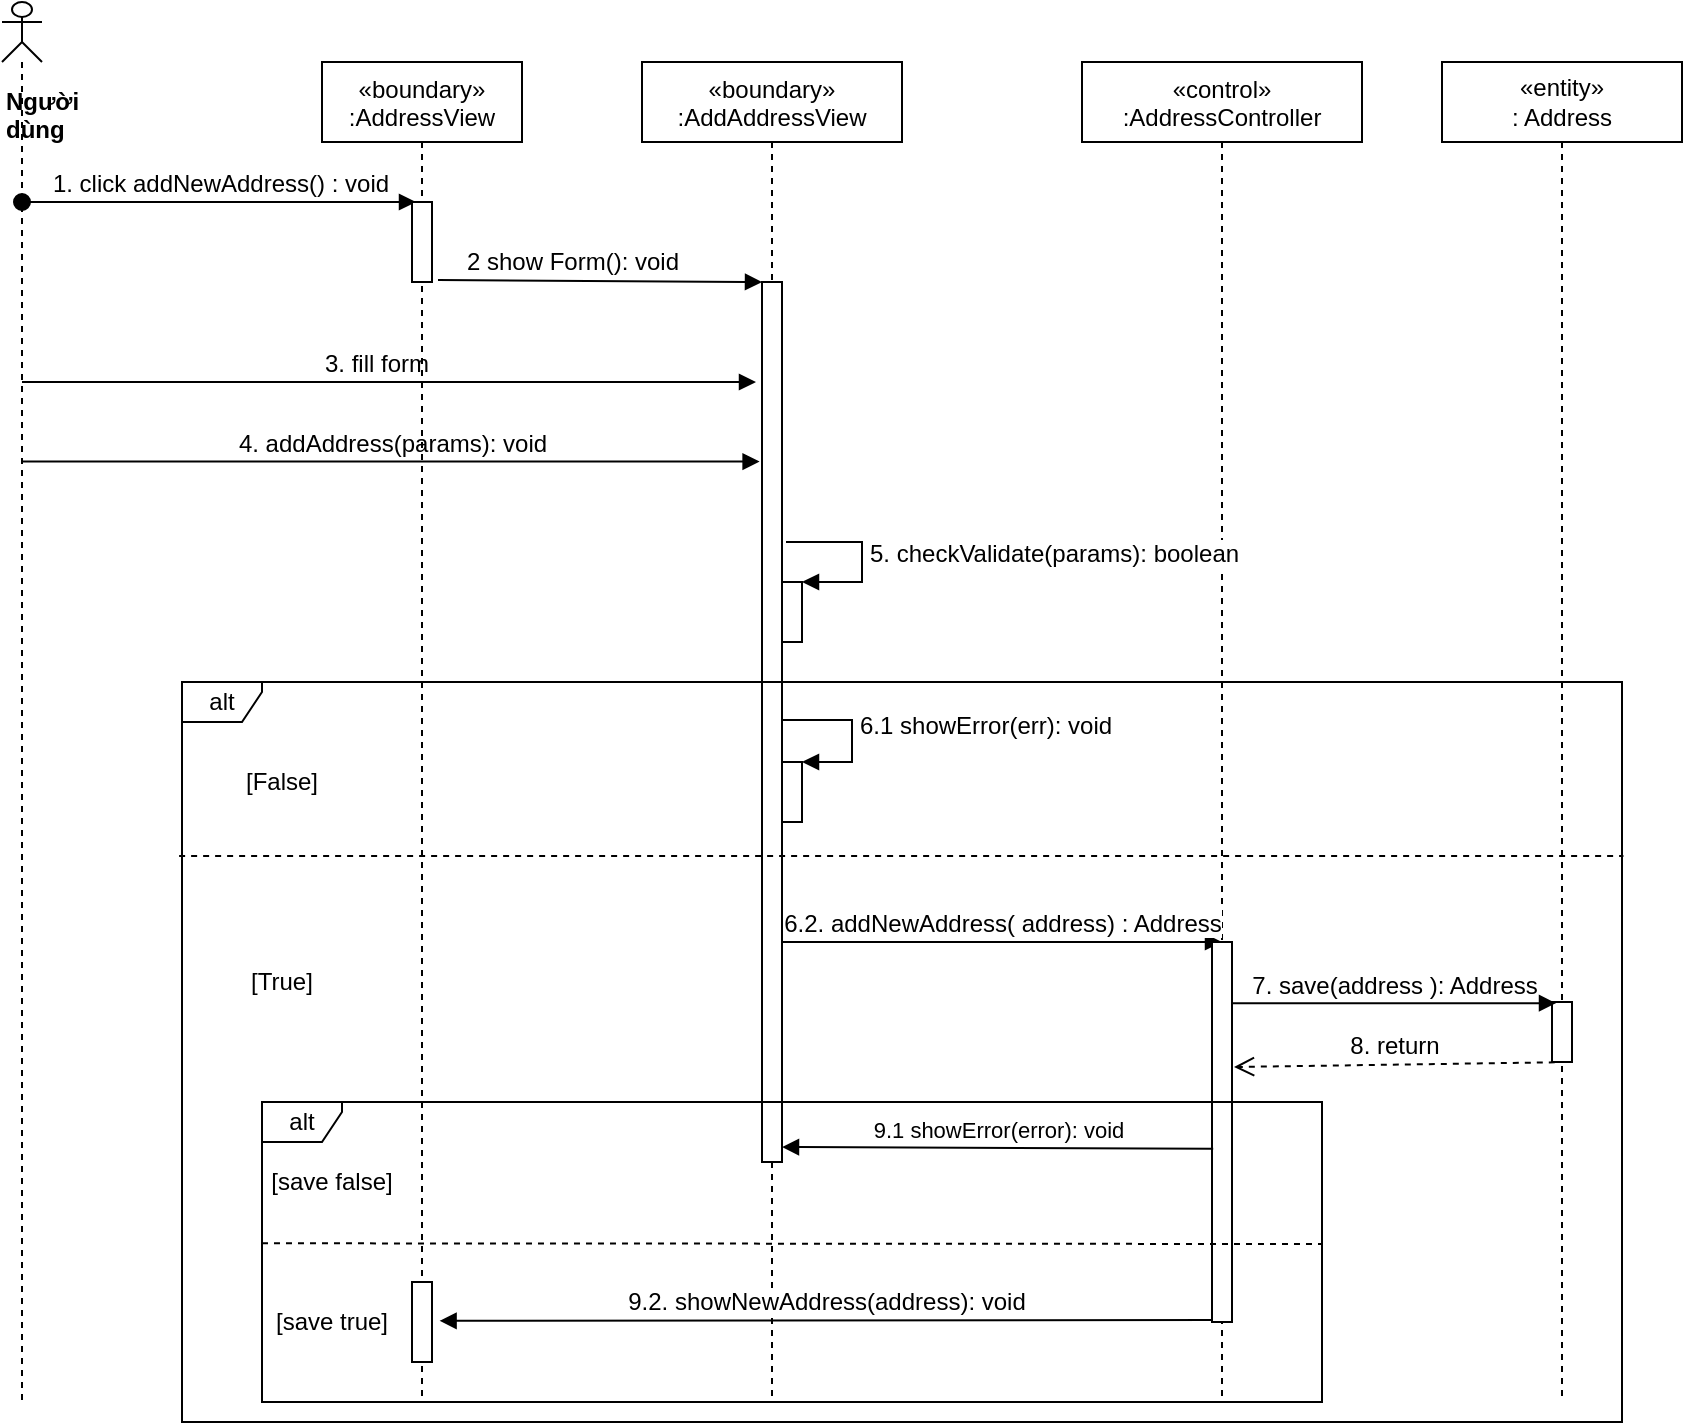 <mxfile version="14.8.2" type="device"><diagram id="kgpKYQtTHZ0yAKxKKP6v" name="Page-1"><mxGraphModel dx="1038" dy="521" grid="1" gridSize="10" guides="1" tooltips="1" connect="1" arrows="1" fold="1" page="1" pageScale="1" pageWidth="850" pageHeight="1100" math="0" shadow="0"><root><mxCell id="0"/><mxCell id="1" parent="0"/><mxCell id="tn5aEhugTk_c0QyDxKy8-18" value="«boundary»&#10;:AddAddressView" style="shape=umlLifeline;perimeter=lifelinePerimeter;container=1;collapsible=0;recursiveResize=0;rounded=0;shadow=0;strokeWidth=1;" parent="1" vertex="1"><mxGeometry x="330" y="80" width="130" height="670" as="geometry"/></mxCell><mxCell id="tn5aEhugTk_c0QyDxKy8-25" value="" style="html=1;points=[];perimeter=orthogonalPerimeter;" parent="tn5aEhugTk_c0QyDxKy8-18" vertex="1"><mxGeometry x="60" y="110" width="10" height="440" as="geometry"/></mxCell><mxCell id="tn5aEhugTk_c0QyDxKy8-26" value="«control»&#10;:AddressController" style="shape=umlLifeline;perimeter=lifelinePerimeter;container=1;collapsible=0;recursiveResize=0;rounded=0;shadow=0;strokeWidth=1;size=40;" parent="1" vertex="1"><mxGeometry x="550" y="80" width="140" height="670" as="geometry"/></mxCell><mxCell id="tn5aEhugTk_c0QyDxKy8-30" value="&lt;div&gt;&lt;b&gt;Người dùng&lt;/b&gt;&lt;/div&gt;" style="shape=umlLifeline;participant=umlActor;perimeter=lifelinePerimeter;whiteSpace=wrap;html=1;container=1;collapsible=0;recursiveResize=0;verticalAlign=top;spacingTop=36;outlineConnect=0;align=left;size=30;" parent="1" vertex="1"><mxGeometry x="10" y="50" width="20" height="700" as="geometry"/></mxCell><mxCell id="tn5aEhugTk_c0QyDxKy8-35" value="&lt;font style=&quot;font-size: 12px&quot;&gt;1. click addNewAddress() : void&lt;/font&gt;" style="html=1;verticalAlign=bottom;startArrow=oval;startFill=1;endArrow=block;startSize=8;entryX=0.2;entryY=0;entryDx=0;entryDy=0;entryPerimeter=0;" parent="1" source="tn5aEhugTk_c0QyDxKy8-30" target="tK0a4CMOvlRKk89sOI0B-2" edge="1"><mxGeometry width="60" relative="1" as="geometry"><mxPoint x="390" y="220" as="sourcePoint"/><mxPoint x="450" y="220" as="targetPoint"/></mxGeometry></mxCell><mxCell id="tn5aEhugTk_c0QyDxKy8-36" value="&lt;font style=&quot;font-size: 12px&quot;&gt;3. fill form&lt;/font&gt;" style="html=1;verticalAlign=bottom;endArrow=block;" parent="1" source="tn5aEhugTk_c0QyDxKy8-30" edge="1"><mxGeometry x="-0.037" width="80" relative="1" as="geometry"><mxPoint x="380" y="220" as="sourcePoint"/><mxPoint x="387" y="240" as="targetPoint"/><mxPoint as="offset"/></mxGeometry></mxCell><mxCell id="tn5aEhugTk_c0QyDxKy8-37" value="&lt;font style=&quot;font-size: 12px&quot;&gt;4. addAddress(params): void&lt;/font&gt;" style="html=1;verticalAlign=bottom;endArrow=block;entryX=-0.12;entryY=0.204;entryDx=0;entryDy=0;entryPerimeter=0;" parent="1" source="tn5aEhugTk_c0QyDxKy8-30" target="tn5aEhugTk_c0QyDxKy8-25" edge="1"><mxGeometry width="80" relative="1" as="geometry"><mxPoint x="380" y="320" as="sourcePoint"/><mxPoint x="320" y="243" as="targetPoint"/></mxGeometry></mxCell><mxCell id="tn5aEhugTk_c0QyDxKy8-38" value="&lt;font style=&quot;font-size: 12px&quot;&gt;6.2. addNewAddress( address) : Address&lt;/font&gt;" style="html=1;verticalAlign=bottom;endArrow=block;entryX=0.5;entryY=0;entryDx=0;entryDy=0;entryPerimeter=0;" parent="1" source="tn5aEhugTk_c0QyDxKy8-25" target="tn5aEhugTk_c0QyDxKy8-27" edge="1"><mxGeometry width="80" relative="1" as="geometry"><mxPoint x="350" y="360" as="sourcePoint"/><mxPoint x="460" y="320" as="targetPoint"/></mxGeometry></mxCell><mxCell id="tn5aEhugTk_c0QyDxKy8-39" value="&lt;span&gt;«entity»&lt;br&gt;&lt;/span&gt;: Address" style="shape=umlLifeline;perimeter=lifelinePerimeter;whiteSpace=wrap;html=1;container=1;collapsible=0;recursiveResize=0;outlineConnect=0;" parent="1" vertex="1"><mxGeometry x="730" y="80" width="120" height="670" as="geometry"/></mxCell><mxCell id="tn5aEhugTk_c0QyDxKy8-40" value="" style="points=[];perimeter=orthogonalPerimeter;rounded=0;shadow=0;strokeWidth=1;" parent="tn5aEhugTk_c0QyDxKy8-39" vertex="1"><mxGeometry x="55" y="470" width="10" height="30" as="geometry"/></mxCell><mxCell id="tn5aEhugTk_c0QyDxKy8-43" value="&lt;font style=&quot;font-size: 12px&quot;&gt;7. save(address ): Address&lt;/font&gt;" style="html=1;verticalAlign=bottom;endArrow=block;exitX=0.94;exitY=0.161;exitDx=0;exitDy=0;exitPerimeter=0;entryX=0.2;entryY=0.02;entryDx=0;entryDy=0;entryPerimeter=0;" parent="1" source="tn5aEhugTk_c0QyDxKy8-27" target="tn5aEhugTk_c0QyDxKy8-40" edge="1"><mxGeometry width="80" relative="1" as="geometry"><mxPoint x="590" y="400" as="sourcePoint"/><mxPoint x="750" y="500" as="targetPoint"/></mxGeometry></mxCell><mxCell id="tn5aEhugTk_c0QyDxKy8-44" value="&lt;font style=&quot;font-size: 12px&quot;&gt;8. return&lt;/font&gt;" style="html=1;verticalAlign=bottom;endArrow=open;dashed=1;endSize=8;entryX=1.1;entryY=0.329;entryDx=0;entryDy=0;entryPerimeter=0;exitX=0.14;exitY=1.005;exitDx=0;exitDy=0;exitPerimeter=0;" parent="1" source="tn5aEhugTk_c0QyDxKy8-40" target="tn5aEhugTk_c0QyDxKy8-27" edge="1"><mxGeometry relative="1" as="geometry"><mxPoint x="790" y="540" as="sourcePoint"/><mxPoint x="640" y="540" as="targetPoint"/></mxGeometry></mxCell><mxCell id="tK0a4CMOvlRKk89sOI0B-1" value="«boundary»&#10;:AddressView" style="shape=umlLifeline;perimeter=lifelinePerimeter;container=1;collapsible=0;recursiveResize=0;rounded=0;shadow=0;strokeWidth=1;" parent="1" vertex="1"><mxGeometry x="170" y="80" width="100" height="670" as="geometry"/></mxCell><mxCell id="tK0a4CMOvlRKk89sOI0B-2" value="" style="points=[];perimeter=orthogonalPerimeter;rounded=0;shadow=0;strokeWidth=1;" parent="tK0a4CMOvlRKk89sOI0B-1" vertex="1"><mxGeometry x="45" y="70" width="10" height="40" as="geometry"/></mxCell><mxCell id="tK0a4CMOvlRKk89sOI0B-10" value=".&amp;nbsp;" style="html=1;verticalAlign=bottom;endArrow=block;entryX=0;entryY=0;entryDx=0;entryDy=0;entryPerimeter=0;exitX=1.3;exitY=0.975;exitDx=0;exitDy=0;exitPerimeter=0;" parent="1" source="tK0a4CMOvlRKk89sOI0B-2" target="tn5aEhugTk_c0QyDxKy8-25" edge="1"><mxGeometry width="80" relative="1" as="geometry"><mxPoint x="220" y="180" as="sourcePoint"/><mxPoint x="327" y="183.2" as="targetPoint"/></mxGeometry></mxCell><mxCell id="tK0a4CMOvlRKk89sOI0B-16" value="&lt;font style=&quot;font-size: 12px&quot;&gt;2 show Form(): void&lt;/font&gt;" style="edgeLabel;html=1;align=center;verticalAlign=middle;resizable=0;points=[];" parent="tK0a4CMOvlRKk89sOI0B-10" vertex="1" connectable="0"><mxGeometry x="-0.344" y="-2" relative="1" as="geometry"><mxPoint x="14" y="-12" as="offset"/></mxGeometry></mxCell><mxCell id="tK0a4CMOvlRKk89sOI0B-11" value="" style="html=1;points=[];perimeter=orthogonalPerimeter;" parent="1" vertex="1"><mxGeometry x="400" y="340" width="10" height="30" as="geometry"/></mxCell><mxCell id="tK0a4CMOvlRKk89sOI0B-12" value="&lt;font style=&quot;font-size: 12px&quot;&gt;5. checkValidate(params): boolean&lt;/font&gt;" style="edgeStyle=orthogonalEdgeStyle;html=1;align=left;spacingLeft=2;endArrow=block;rounded=0;entryX=1;entryY=0;" parent="1" target="tK0a4CMOvlRKk89sOI0B-11" edge="1"><mxGeometry relative="1" as="geometry"><mxPoint x="402" y="320" as="sourcePoint"/><Array as="points"><mxPoint x="402" y="320"/><mxPoint x="440" y="320"/><mxPoint x="440" y="340"/></Array></mxGeometry></mxCell><mxCell id="tK0a4CMOvlRKk89sOI0B-14" value="alt" style="shape=umlFrame;whiteSpace=wrap;html=1;width=40;height=20;" parent="1" vertex="1"><mxGeometry x="100" y="390" width="720" height="370" as="geometry"/></mxCell><mxCell id="tn5aEhugTk_c0QyDxKy8-27" value="" style="points=[];perimeter=orthogonalPerimeter;rounded=0;shadow=0;strokeWidth=1;" parent="1" vertex="1"><mxGeometry x="615" y="520" width="10" height="190" as="geometry"/></mxCell><mxCell id="tK0a4CMOvlRKk89sOI0B-17" value="" style="html=1;points=[];perimeter=orthogonalPerimeter;" parent="1" vertex="1"><mxGeometry x="215" y="690" width="10" height="40" as="geometry"/></mxCell><mxCell id="tK0a4CMOvlRKk89sOI0B-20" value="alt" style="shape=umlFrame;whiteSpace=wrap;html=1;width=40;height=20;" parent="1" vertex="1"><mxGeometry x="140" y="600" width="530" height="150" as="geometry"/></mxCell><mxCell id="k5iwsveQbGhEzBxgG189-1" value="&lt;font style=&quot;font-size: 12px&quot;&gt;9.2. showNewAddress(address): void&lt;/font&gt;" style="html=1;verticalAlign=bottom;endArrow=block;entryX=1.38;entryY=0.485;entryDx=0;entryDy=0;entryPerimeter=0;exitX=0.02;exitY=0.995;exitDx=0;exitDy=0;exitPerimeter=0;" parent="1" target="tK0a4CMOvlRKk89sOI0B-17" edge="1" source="tn5aEhugTk_c0QyDxKy8-27"><mxGeometry width="80" relative="1" as="geometry"><mxPoint x="606" y="639" as="sourcePoint"/><mxPoint x="430" y="520" as="targetPoint"/></mxGeometry></mxCell><mxCell id="IfyH3t2OehupbN69udhn-1" value="" style="html=1;points=[];perimeter=orthogonalPerimeter;" vertex="1" parent="1"><mxGeometry x="400" y="430" width="10" height="30" as="geometry"/></mxCell><mxCell id="IfyH3t2OehupbN69udhn-2" value="&lt;span style=&quot;font-size: 12px ; text-align: center&quot;&gt;6.1 showError(err): void&lt;/span&gt;" style="edgeStyle=orthogonalEdgeStyle;html=1;align=left;spacingLeft=2;endArrow=block;rounded=0;entryX=1;entryY=0;exitX=1;exitY=0.487;exitDx=0;exitDy=0;exitPerimeter=0;" edge="1" target="IfyH3t2OehupbN69udhn-1" parent="1" source="tn5aEhugTk_c0QyDxKy8-25"><mxGeometry relative="1" as="geometry"><mxPoint x="405" y="409" as="sourcePoint"/><Array as="points"><mxPoint x="435" y="409"/><mxPoint x="435" y="430"/></Array></mxGeometry></mxCell><mxCell id="IfyH3t2OehupbN69udhn-3" value="9.1 showError(error): void" style="html=1;verticalAlign=bottom;endArrow=block;exitX=0.06;exitY=0.544;exitDx=0;exitDy=0;exitPerimeter=0;entryX=1;entryY=0.983;entryDx=0;entryDy=0;entryPerimeter=0;" edge="1" parent="1" source="tn5aEhugTk_c0QyDxKy8-27" target="tn5aEhugTk_c0QyDxKy8-25"><mxGeometry width="80" relative="1" as="geometry"><mxPoint x="350" y="580" as="sourcePoint"/><mxPoint x="430" y="580" as="targetPoint"/></mxGeometry></mxCell><mxCell id="IfyH3t2OehupbN69udhn-4" value="" style="endArrow=none;dashed=1;html=1;entryX=1.001;entryY=0.235;entryDx=0;entryDy=0;entryPerimeter=0;exitX=-0.002;exitY=0.235;exitDx=0;exitDy=0;exitPerimeter=0;" edge="1" parent="1" source="tK0a4CMOvlRKk89sOI0B-14" target="tK0a4CMOvlRKk89sOI0B-14"><mxGeometry width="50" height="50" relative="1" as="geometry"><mxPoint x="360" y="660" as="sourcePoint"/><mxPoint x="410" y="610" as="targetPoint"/></mxGeometry></mxCell><mxCell id="IfyH3t2OehupbN69udhn-5" value="[False]" style="text;html=1;strokeColor=none;fillColor=none;align=center;verticalAlign=middle;whiteSpace=wrap;rounded=0;" vertex="1" parent="1"><mxGeometry x="130" y="430" width="40" height="20" as="geometry"/></mxCell><mxCell id="IfyH3t2OehupbN69udhn-6" value="[True]" style="text;html=1;strokeColor=none;fillColor=none;align=center;verticalAlign=middle;whiteSpace=wrap;rounded=0;" vertex="1" parent="1"><mxGeometry x="130" y="530" width="40" height="20" as="geometry"/></mxCell><mxCell id="IfyH3t2OehupbN69udhn-7" value="" style="endArrow=none;dashed=1;html=1;exitX=0;exitY=0.471;exitDx=0;exitDy=0;exitPerimeter=0;" edge="1" parent="1" source="tK0a4CMOvlRKk89sOI0B-20"><mxGeometry width="50" height="50" relative="1" as="geometry"><mxPoint x="360" y="560" as="sourcePoint"/><mxPoint x="670" y="671" as="targetPoint"/></mxGeometry></mxCell><mxCell id="IfyH3t2OehupbN69udhn-8" value="[save true]" style="text;html=1;strokeColor=none;fillColor=none;align=center;verticalAlign=middle;whiteSpace=wrap;rounded=0;" vertex="1" parent="1"><mxGeometry x="140" y="700" width="70" height="20" as="geometry"/></mxCell><mxCell id="IfyH3t2OehupbN69udhn-9" value="[save false]" style="text;html=1;strokeColor=none;fillColor=none;align=center;verticalAlign=middle;whiteSpace=wrap;rounded=0;" vertex="1" parent="1"><mxGeometry x="140" y="630" width="70" height="20" as="geometry"/></mxCell></root></mxGraphModel></diagram></mxfile>